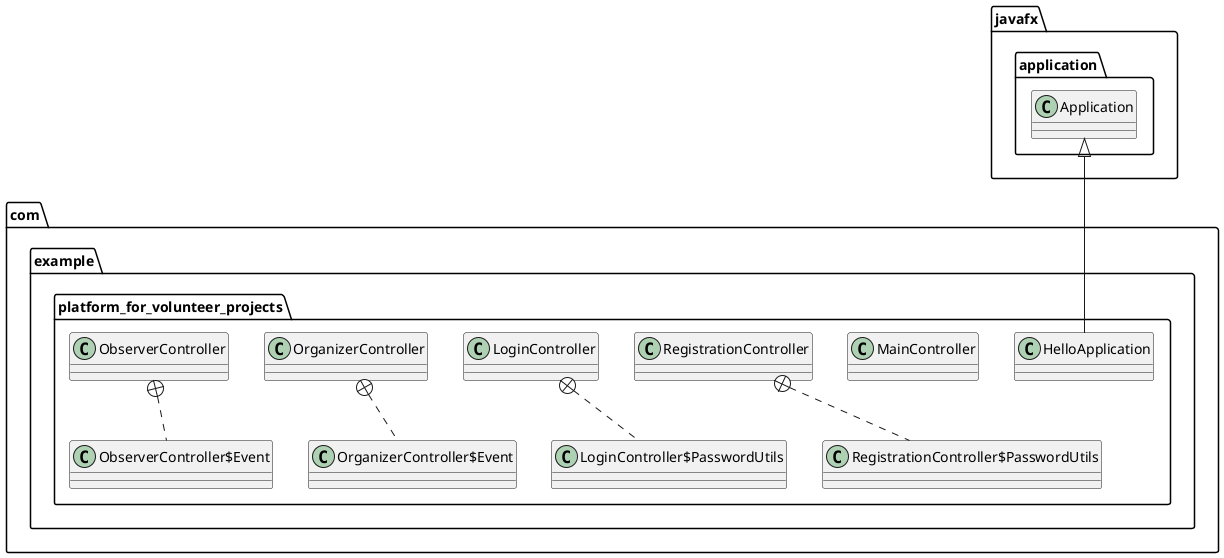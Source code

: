 @startuml
class com.example.platform_for_volunteer_projects.HelloApplication {
}
class com.example.platform_for_volunteer_projects.MainController {
}
class com.example.platform_for_volunteer_projects.RegistrationController {
}
class com.example.platform_for_volunteer_projects.RegistrationController$PasswordUtils {
}
class com.example.platform_for_volunteer_projects.LoginController {
}
class com.example.platform_for_volunteer_projects.LoginController$PasswordUtils {
}
class com.example.platform_for_volunteer_projects.OrganizerController {
}
class com.example.platform_for_volunteer_projects.OrganizerController$Event {
}
class com.example.platform_for_volunteer_projects.ObserverController {
}
class com.example.platform_for_volunteer_projects.ObserverController$Event {
}


javafx.application.Application <|-- com.example.platform_for_volunteer_projects.HelloApplication
com.example.platform_for_volunteer_projects.RegistrationController +.. com.example.platform_for_volunteer_projects.RegistrationController$PasswordUtils
com.example.platform_for_volunteer_projects.LoginController +.. com.example.platform_for_volunteer_projects.LoginController$PasswordUtils
com.example.platform_for_volunteer_projects.OrganizerController +.. com.example.platform_for_volunteer_projects.OrganizerController$Event
com.example.platform_for_volunteer_projects.ObserverController +.. com.example.platform_for_volunteer_projects.ObserverController$Event
@enduml